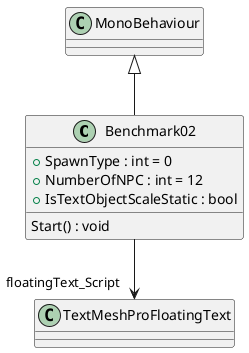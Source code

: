 @startuml
class Benchmark02 {
    + SpawnType : int = 0
    + NumberOfNPC : int = 12
    + IsTextObjectScaleStatic : bool
    Start() : void
}
MonoBehaviour <|-- Benchmark02
Benchmark02 --> "floatingText_Script" TextMeshProFloatingText
@enduml
